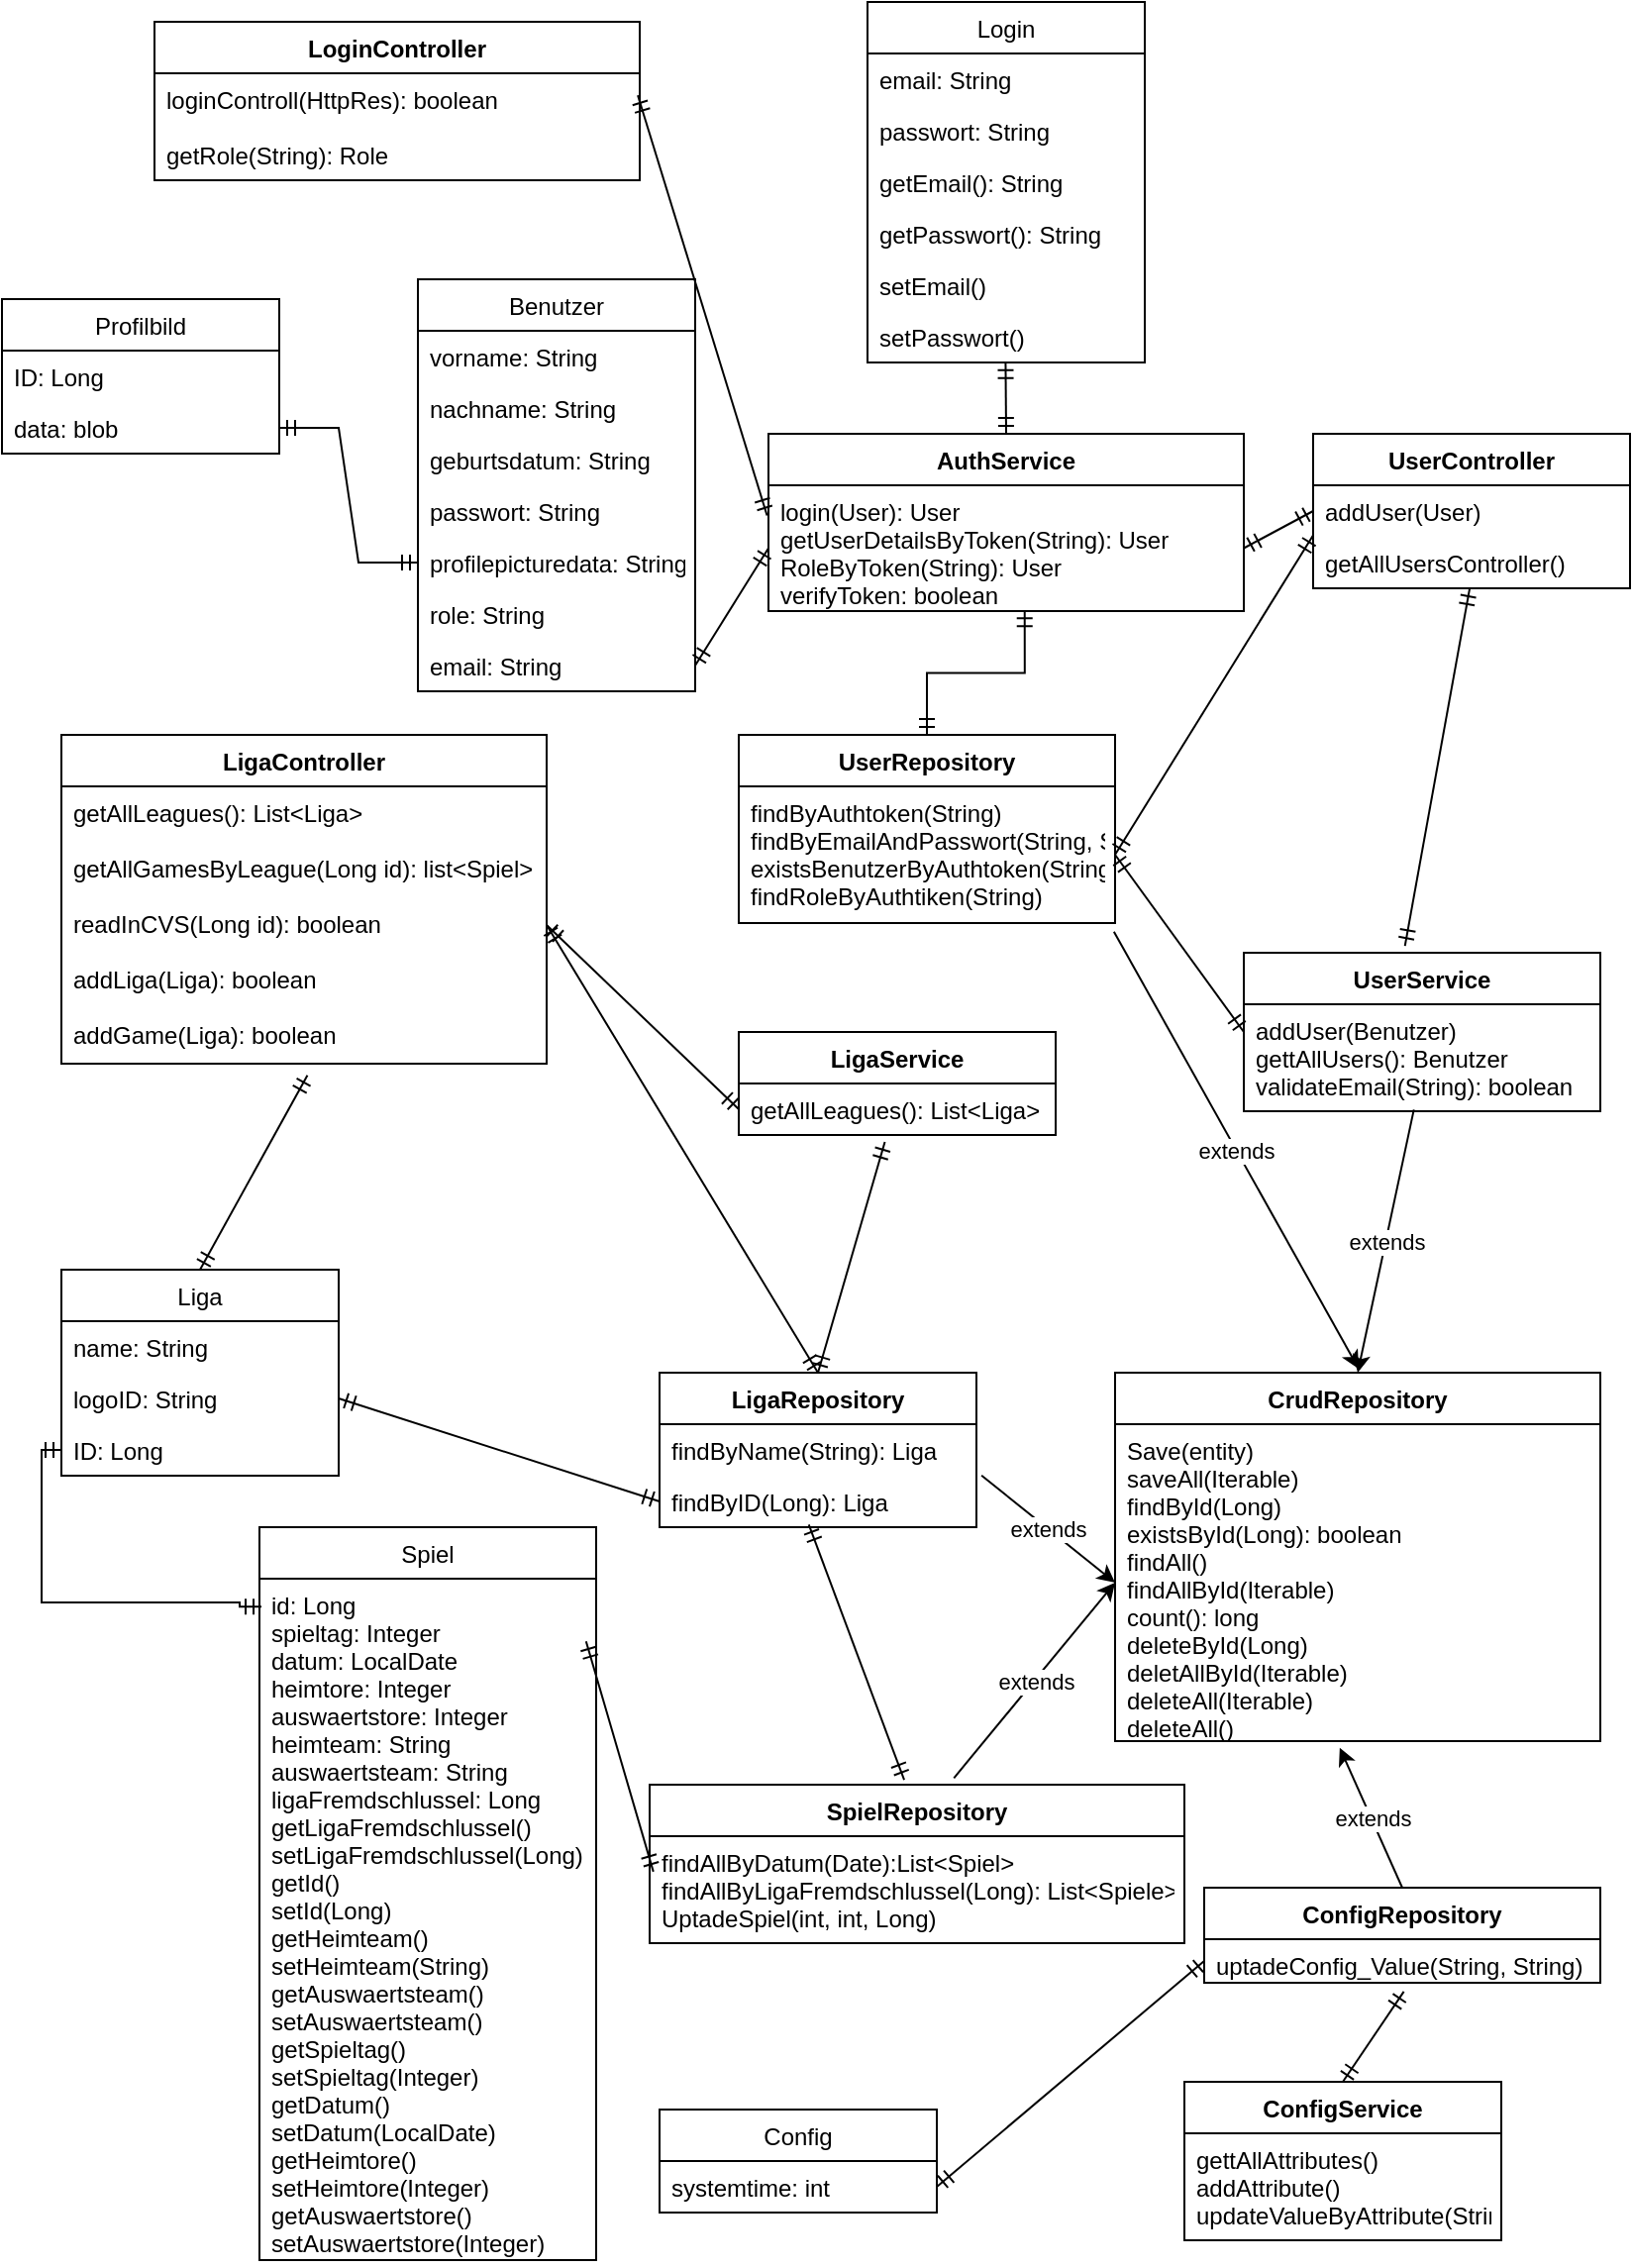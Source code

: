 <mxfile version="20.5.3" type="device"><diagram id="guKcsI5A2PZl8UgHqb8L" name="Seite-1"><mxGraphModel dx="969" dy="625" grid="1" gridSize="10" guides="1" tooltips="1" connect="1" arrows="1" fold="1" page="1" pageScale="1" pageWidth="827" pageHeight="1169" math="0" shadow="0"><root><mxCell id="0"/><mxCell id="1" parent="0"/><mxCell id="1wnDmhLG97Wwm-aTY13--1" value="Benutzer" style="swimlane;fontStyle=0;childLayout=stackLayout;horizontal=1;startSize=26;fillColor=none;horizontalStack=0;resizeParent=1;resizeParentMax=0;resizeLast=0;collapsible=1;marginBottom=0;" parent="1" vertex="1"><mxGeometry x="210" y="160" width="140" height="208" as="geometry"/></mxCell><mxCell id="1wnDmhLG97Wwm-aTY13--2" value="vorname: String" style="text;strokeColor=none;fillColor=none;align=left;verticalAlign=top;spacingLeft=4;spacingRight=4;overflow=hidden;rotatable=0;points=[[0,0.5],[1,0.5]];portConstraint=eastwest;" parent="1wnDmhLG97Wwm-aTY13--1" vertex="1"><mxGeometry y="26" width="140" height="26" as="geometry"/></mxCell><mxCell id="1wnDmhLG97Wwm-aTY13--3" value="nachname: String" style="text;strokeColor=none;fillColor=none;align=left;verticalAlign=top;spacingLeft=4;spacingRight=4;overflow=hidden;rotatable=0;points=[[0,0.5],[1,0.5]];portConstraint=eastwest;" parent="1wnDmhLG97Wwm-aTY13--1" vertex="1"><mxGeometry y="52" width="140" height="26" as="geometry"/></mxCell><mxCell id="1wnDmhLG97Wwm-aTY13--4" value="geburtsdatum: String" style="text;strokeColor=none;fillColor=none;align=left;verticalAlign=top;spacingLeft=4;spacingRight=4;overflow=hidden;rotatable=0;points=[[0,0.5],[1,0.5]];portConstraint=eastwest;" parent="1wnDmhLG97Wwm-aTY13--1" vertex="1"><mxGeometry y="78" width="140" height="26" as="geometry"/></mxCell><mxCell id="1wnDmhLG97Wwm-aTY13--5" value="passwort: String" style="text;strokeColor=none;fillColor=none;align=left;verticalAlign=top;spacingLeft=4;spacingRight=4;overflow=hidden;rotatable=0;points=[[0,0.5],[1,0.5]];portConstraint=eastwest;" parent="1wnDmhLG97Wwm-aTY13--1" vertex="1"><mxGeometry y="104" width="140" height="26" as="geometry"/></mxCell><mxCell id="1wnDmhLG97Wwm-aTY13--6" value="profilepicturedata: String" style="text;strokeColor=none;fillColor=none;align=left;verticalAlign=top;spacingLeft=4;spacingRight=4;overflow=hidden;rotatable=0;points=[[0,0.5],[1,0.5]];portConstraint=eastwest;" parent="1wnDmhLG97Wwm-aTY13--1" vertex="1"><mxGeometry y="130" width="140" height="26" as="geometry"/></mxCell><mxCell id="1wnDmhLG97Wwm-aTY13--15" value="role: String" style="text;strokeColor=none;fillColor=none;align=left;verticalAlign=top;spacingLeft=4;spacingRight=4;overflow=hidden;rotatable=0;points=[[0,0.5],[1,0.5]];portConstraint=eastwest;" parent="1wnDmhLG97Wwm-aTY13--1" vertex="1"><mxGeometry y="156" width="140" height="26" as="geometry"/></mxCell><mxCell id="1wnDmhLG97Wwm-aTY13--22" value="email: String" style="text;strokeColor=none;fillColor=none;align=left;verticalAlign=top;spacingLeft=4;spacingRight=4;overflow=hidden;rotatable=0;points=[[0,0.5],[1,0.5]];portConstraint=eastwest;" parent="1wnDmhLG97Wwm-aTY13--1" vertex="1"><mxGeometry y="182" width="140" height="26" as="geometry"/></mxCell><mxCell id="1wnDmhLG97Wwm-aTY13--8" value="Profilbild" style="swimlane;fontStyle=0;childLayout=stackLayout;horizontal=1;startSize=26;fillColor=none;horizontalStack=0;resizeParent=1;resizeParentMax=0;resizeLast=0;collapsible=1;marginBottom=0;" parent="1" vertex="1"><mxGeometry y="170" width="140" height="78" as="geometry"/></mxCell><mxCell id="1wnDmhLG97Wwm-aTY13--9" value="ID: Long" style="text;strokeColor=none;fillColor=none;align=left;verticalAlign=top;spacingLeft=4;spacingRight=4;overflow=hidden;rotatable=0;points=[[0,0.5],[1,0.5]];portConstraint=eastwest;" parent="1wnDmhLG97Wwm-aTY13--8" vertex="1"><mxGeometry y="26" width="140" height="26" as="geometry"/></mxCell><mxCell id="1wnDmhLG97Wwm-aTY13--10" value="data: blob" style="text;strokeColor=none;fillColor=none;align=left;verticalAlign=top;spacingLeft=4;spacingRight=4;overflow=hidden;rotatable=0;points=[[0,0.5],[1,0.5]];portConstraint=eastwest;" parent="1wnDmhLG97Wwm-aTY13--8" vertex="1"><mxGeometry y="52" width="140" height="26" as="geometry"/></mxCell><mxCell id="1wnDmhLG97Wwm-aTY13--16" value="UserRepository" style="swimlane;fontStyle=1;align=center;verticalAlign=top;childLayout=stackLayout;horizontal=1;startSize=26;horizontalStack=0;resizeParent=1;resizeParentMax=0;resizeLast=0;collapsible=1;marginBottom=0;" parent="1" vertex="1"><mxGeometry x="372" y="390" width="190" height="95" as="geometry"/></mxCell><mxCell id="1wnDmhLG97Wwm-aTY13--19" value="findByAuthtoken(String)&#10;findByEmailAndPasswort(String, String)&#10;existsBenutzerByAuthtoken(String)&#10;findRoleByAuthtiken(String)" style="text;strokeColor=none;fillColor=none;align=left;verticalAlign=top;spacingLeft=4;spacingRight=4;overflow=hidden;rotatable=0;points=[[0,0.5],[1,0.5]];portConstraint=eastwest;" parent="1wnDmhLG97Wwm-aTY13--16" vertex="1"><mxGeometry y="26" width="190" height="69" as="geometry"/></mxCell><mxCell id="1wnDmhLG97Wwm-aTY13--25" value="Liga" style="swimlane;fontStyle=0;childLayout=stackLayout;horizontal=1;startSize=26;fillColor=none;horizontalStack=0;resizeParent=1;resizeParentMax=0;resizeLast=0;collapsible=1;marginBottom=0;" parent="1" vertex="1"><mxGeometry x="30" y="660" width="140" height="104" as="geometry"/></mxCell><mxCell id="1wnDmhLG97Wwm-aTY13--26" value="name: String" style="text;strokeColor=none;fillColor=none;align=left;verticalAlign=top;spacingLeft=4;spacingRight=4;overflow=hidden;rotatable=0;points=[[0,0.5],[1,0.5]];portConstraint=eastwest;" parent="1wnDmhLG97Wwm-aTY13--25" vertex="1"><mxGeometry y="26" width="140" height="26" as="geometry"/></mxCell><mxCell id="1wnDmhLG97Wwm-aTY13--27" value="logoID: String" style="text;strokeColor=none;fillColor=none;align=left;verticalAlign=top;spacingLeft=4;spacingRight=4;overflow=hidden;rotatable=0;points=[[0,0.5],[1,0.5]];portConstraint=eastwest;" parent="1wnDmhLG97Wwm-aTY13--25" vertex="1"><mxGeometry y="52" width="140" height="26" as="geometry"/></mxCell><mxCell id="1wnDmhLG97Wwm-aTY13--52" value="ID: Long" style="text;strokeColor=none;fillColor=none;align=left;verticalAlign=top;spacingLeft=4;spacingRight=4;overflow=hidden;rotatable=0;points=[[0,0.5],[1,0.5]];portConstraint=eastwest;" parent="1wnDmhLG97Wwm-aTY13--25" vertex="1"><mxGeometry y="78" width="140" height="26" as="geometry"/></mxCell><mxCell id="1wnDmhLG97Wwm-aTY13--29" value="Spiel" style="swimlane;fontStyle=0;childLayout=stackLayout;horizontal=1;startSize=26;fillColor=none;horizontalStack=0;resizeParent=1;resizeParentMax=0;resizeLast=0;collapsible=1;marginBottom=0;" parent="1" vertex="1"><mxGeometry x="130" y="790" width="170" height="370" as="geometry"/></mxCell><mxCell id="1wnDmhLG97Wwm-aTY13--43" value="id: Long&#10;spieltag: Integer&#10;datum: LocalDate&#10;heimtore: Integer&#10;auswaertstore: Integer&#10;heimteam: String&#10;auswaertsteam: String&#10;ligaFremdschlussel: Long&#10;getLigaFremdschlussel()&#10;setLigaFremdschlussel(Long)&#10;getId()&#10;setId(Long)&#10;getHeimteam()&#10;setHeimteam(String)&#10;getAuswaertsteam()&#10;setAuswaertsteam()&#10;getSpieltag()&#10;setSpieltag(Integer)&#10;getDatum()&#10;setDatum(LocalDate)&#10;getHeimtore()&#10;setHeimtore(Integer)&#10;getAuswaertstore()&#10;setAuswaertstore(Integer)&#10;&#10;" style="text;strokeColor=none;fillColor=none;align=left;verticalAlign=top;spacingLeft=4;spacingRight=4;overflow=hidden;rotatable=0;points=[[0,0.5],[1,0.5]];portConstraint=eastwest;" parent="1wnDmhLG97Wwm-aTY13--29" vertex="1"><mxGeometry y="26" width="170" height="344" as="geometry"/></mxCell><mxCell id="1wnDmhLG97Wwm-aTY13--47" value="LigaRepository" style="swimlane;fontStyle=1;align=center;verticalAlign=top;childLayout=stackLayout;horizontal=1;startSize=26;horizontalStack=0;resizeParent=1;resizeParentMax=0;resizeLast=0;collapsible=1;marginBottom=0;" parent="1" vertex="1"><mxGeometry x="332" y="712" width="160" height="78" as="geometry"/></mxCell><mxCell id="1wnDmhLG97Wwm-aTY13--50" value="findByName(String): Liga" style="text;strokeColor=none;fillColor=none;align=left;verticalAlign=top;spacingLeft=4;spacingRight=4;overflow=hidden;rotatable=0;points=[[0,0.5],[1,0.5]];portConstraint=eastwest;" parent="1wnDmhLG97Wwm-aTY13--47" vertex="1"><mxGeometry y="26" width="160" height="26" as="geometry"/></mxCell><mxCell id="1wnDmhLG97Wwm-aTY13--53" value="findByID(Long): Liga  " style="text;strokeColor=none;fillColor=none;align=left;verticalAlign=top;spacingLeft=4;spacingRight=4;overflow=hidden;rotatable=0;points=[[0,0.5],[1,0.5]];portConstraint=eastwest;" parent="1wnDmhLG97Wwm-aTY13--47" vertex="1"><mxGeometry y="52" width="160" height="26" as="geometry"/></mxCell><mxCell id="1wnDmhLG97Wwm-aTY13--54" value="SpielRepository" style="swimlane;fontStyle=1;align=center;verticalAlign=top;childLayout=stackLayout;horizontal=1;startSize=26;horizontalStack=0;resizeParent=1;resizeParentMax=0;resizeLast=0;collapsible=1;marginBottom=0;" parent="1" vertex="1"><mxGeometry x="327" y="920" width="270" height="80" as="geometry"/></mxCell><mxCell id="1wnDmhLG97Wwm-aTY13--57" value="findAllByDatum(Date):List&lt;Spiel&gt;&#10;findAllByLigaFremdschlussel(Long): List&lt;Spiele&gt;&#10;UptadeSpiel(int, int, Long)&#10;&#10;" style="text;strokeColor=none;fillColor=none;align=left;verticalAlign=top;spacingLeft=4;spacingRight=4;overflow=hidden;rotatable=0;points=[[0,0.5],[1,0.5]];portConstraint=eastwest;" parent="1wnDmhLG97Wwm-aTY13--54" vertex="1"><mxGeometry y="26" width="270" height="54" as="geometry"/></mxCell><mxCell id="sth5BH9X9rw0MMUjO5HU-3" value="UserController" style="swimlane;fontStyle=1;align=center;verticalAlign=top;childLayout=stackLayout;horizontal=1;startSize=26;horizontalStack=0;resizeParent=1;resizeParentMax=0;resizeLast=0;collapsible=1;marginBottom=0;" parent="1" vertex="1"><mxGeometry x="662" y="238" width="160" height="78" as="geometry"/></mxCell><mxCell id="sth5BH9X9rw0MMUjO5HU-4" value="addUser(User)" style="text;strokeColor=none;fillColor=none;align=left;verticalAlign=top;spacingLeft=4;spacingRight=4;overflow=hidden;rotatable=0;points=[[0,0.5],[1,0.5]];portConstraint=eastwest;" parent="sth5BH9X9rw0MMUjO5HU-3" vertex="1"><mxGeometry y="26" width="160" height="26" as="geometry"/></mxCell><mxCell id="sth5BH9X9rw0MMUjO5HU-15" value="getAllUsersController()" style="text;strokeColor=none;fillColor=none;align=left;verticalAlign=top;spacingLeft=4;spacingRight=4;overflow=hidden;rotatable=0;points=[[0,0.5],[1,0.5]];portConstraint=eastwest;" parent="sth5BH9X9rw0MMUjO5HU-3" vertex="1"><mxGeometry y="52" width="160" height="26" as="geometry"/></mxCell><mxCell id="sth5BH9X9rw0MMUjO5HU-8" value="AuthService" style="swimlane;fontStyle=1;align=center;verticalAlign=top;childLayout=stackLayout;horizontal=1;startSize=26;horizontalStack=0;resizeParent=1;resizeParentMax=0;resizeLast=0;collapsible=1;marginBottom=0;" parent="1" vertex="1"><mxGeometry x="387" y="238" width="240" height="89.5" as="geometry"/></mxCell><mxCell id="sth5BH9X9rw0MMUjO5HU-11" value="login(User): User&#10;getUserDetailsByToken(String): User&#10;RoleByToken(String): User&#10;verifyToken: boolean" style="text;strokeColor=none;fillColor=none;align=left;verticalAlign=top;spacingLeft=4;spacingRight=4;overflow=hidden;rotatable=0;points=[[0,0.5],[1,0.5]];portConstraint=eastwest;" parent="sth5BH9X9rw0MMUjO5HU-8" vertex="1"><mxGeometry y="26" width="240" height="63.5" as="geometry"/></mxCell><mxCell id="sth5BH9X9rw0MMUjO5HU-23" value="LigaService" style="swimlane;fontStyle=1;align=center;verticalAlign=top;childLayout=stackLayout;horizontal=1;startSize=26;horizontalStack=0;resizeParent=1;resizeParentMax=0;resizeLast=0;collapsible=1;marginBottom=0;" parent="1" vertex="1"><mxGeometry x="372" y="540" width="160" height="52" as="geometry"/></mxCell><mxCell id="sth5BH9X9rw0MMUjO5HU-24" value="getAllLeagues(): List&lt;Liga&gt;" style="text;strokeColor=none;fillColor=none;align=left;verticalAlign=top;spacingLeft=4;spacingRight=4;overflow=hidden;rotatable=0;points=[[0,0.5],[1,0.5]];portConstraint=eastwest;" parent="sth5BH9X9rw0MMUjO5HU-23" vertex="1"><mxGeometry y="26" width="160" height="26" as="geometry"/></mxCell><mxCell id="sth5BH9X9rw0MMUjO5HU-31" value="Config" style="swimlane;fontStyle=0;childLayout=stackLayout;horizontal=1;startSize=26;fillColor=none;horizontalStack=0;resizeParent=1;resizeParentMax=0;resizeLast=0;collapsible=1;marginBottom=0;strokeColor=default;" parent="1" vertex="1"><mxGeometry x="332" y="1084" width="140" height="52" as="geometry"/></mxCell><mxCell id="sth5BH9X9rw0MMUjO5HU-32" value="systemtime: int" style="text;strokeColor=none;fillColor=none;align=left;verticalAlign=top;spacingLeft=4;spacingRight=4;overflow=hidden;rotatable=0;points=[[0,0.5],[1,0.5]];portConstraint=eastwest;" parent="sth5BH9X9rw0MMUjO5HU-31" vertex="1"><mxGeometry y="26" width="140" height="26" as="geometry"/></mxCell><mxCell id="sth5BH9X9rw0MMUjO5HU-35" value="ConfigService" style="swimlane;fontStyle=1;align=center;verticalAlign=top;childLayout=stackLayout;horizontal=1;startSize=26;horizontalStack=0;resizeParent=1;resizeParentMax=0;resizeLast=0;collapsible=1;marginBottom=0;strokeColor=default;" parent="1" vertex="1"><mxGeometry x="597" y="1070" width="160" height="80" as="geometry"/></mxCell><mxCell id="sth5BH9X9rw0MMUjO5HU-36" value="gettAllAttributes()&#10;addAttribute()&#10;updateValueByAttribute(String, String)" style="text;strokeColor=none;fillColor=none;align=left;verticalAlign=top;spacingLeft=4;spacingRight=4;overflow=hidden;rotatable=0;points=[[0,0.5],[1,0.5]];portConstraint=eastwest;" parent="sth5BH9X9rw0MMUjO5HU-35" vertex="1"><mxGeometry y="26" width="160" height="54" as="geometry"/></mxCell><mxCell id="sth5BH9X9rw0MMUjO5HU-50" value="ConfigRepository" style="swimlane;fontStyle=1;align=center;verticalAlign=top;childLayout=stackLayout;horizontal=1;startSize=26;horizontalStack=0;resizeParent=1;resizeParentMax=0;resizeLast=0;collapsible=1;marginBottom=0;strokeColor=default;" parent="1" vertex="1"><mxGeometry x="607" y="972" width="200" height="48" as="geometry"/></mxCell><mxCell id="sth5BH9X9rw0MMUjO5HU-51" value="uptadeConfig_Value(String, String)" style="text;strokeColor=none;fillColor=none;align=left;verticalAlign=top;spacingLeft=4;spacingRight=4;overflow=hidden;rotatable=0;points=[[0,0.5],[1,0.5]];portConstraint=eastwest;" parent="sth5BH9X9rw0MMUjO5HU-50" vertex="1"><mxGeometry y="26" width="200" height="22" as="geometry"/></mxCell><mxCell id="ZEU5ibjf32keMaT5z9CL-12" value="LigaController" style="swimlane;fontStyle=1;childLayout=stackLayout;horizontal=1;startSize=26;fillColor=none;horizontalStack=0;resizeParent=1;resizeParentMax=0;resizeLast=0;collapsible=1;marginBottom=0;" vertex="1" parent="1"><mxGeometry x="30" y="390" width="245" height="166" as="geometry"/></mxCell><mxCell id="ZEU5ibjf32keMaT5z9CL-13" value="getAllLeagues(): List&lt;Liga&gt;&#10;&#10;getAllGamesByLeague(Long id): list&lt;Spiel&gt;&#10;&#10;readInCVS(Long id): boolean&#10;&#10;addLiga(Liga): boolean&#10;&#10;addGame(Liga): boolean&#10;&#10;" style="text;strokeColor=none;fillColor=none;align=left;verticalAlign=top;spacingLeft=4;spacingRight=4;overflow=hidden;rotatable=0;points=[[0,0.5],[1,0.5]];portConstraint=eastwest;" vertex="1" parent="ZEU5ibjf32keMaT5z9CL-12"><mxGeometry y="26" width="245" height="140" as="geometry"/></mxCell><mxCell id="ZEU5ibjf32keMaT5z9CL-20" value="UserService" style="swimlane;fontStyle=1;childLayout=stackLayout;horizontal=1;startSize=26;fillColor=none;horizontalStack=0;resizeParent=1;resizeParentMax=0;resizeLast=0;collapsible=1;marginBottom=0;" vertex="1" parent="1"><mxGeometry x="627" y="500" width="180" height="80" as="geometry"/></mxCell><mxCell id="ZEU5ibjf32keMaT5z9CL-23" value="addUser(Benutzer)&#10;gettAllUsers(): Benutzer&#10;validateEmail(String): boolean" style="text;strokeColor=none;fillColor=none;align=left;verticalAlign=top;spacingLeft=4;spacingRight=4;overflow=hidden;rotatable=0;points=[[0,0.5],[1,0.5]];portConstraint=eastwest;" vertex="1" parent="ZEU5ibjf32keMaT5z9CL-20"><mxGeometry y="26" width="180" height="54" as="geometry"/></mxCell><mxCell id="ZEU5ibjf32keMaT5z9CL-33" value="CrudRepository" style="swimlane;fontStyle=1;childLayout=stackLayout;horizontal=1;startSize=26;fillColor=none;horizontalStack=0;resizeParent=1;resizeParentMax=0;resizeLast=0;collapsible=1;marginBottom=0;" vertex="1" parent="1"><mxGeometry x="562" y="712" width="245" height="186" as="geometry"/></mxCell><mxCell id="ZEU5ibjf32keMaT5z9CL-34" value="Save(entity)&#10;saveAll(Iterable) &#10;findById(Long)&#10;existsById(Long): boolean&#10;findAll()&#10;findAllById(Iterable)&#10;count(): long&#10;deleteById(Long)&#10;deletAllById(Iterable)&#10;deleteAll(Iterable)&#10;deleteAll()" style="text;strokeColor=none;fillColor=none;align=left;verticalAlign=top;spacingLeft=4;spacingRight=4;overflow=hidden;rotatable=0;points=[[0,0.5],[1,0.5]];portConstraint=eastwest;" vertex="1" parent="ZEU5ibjf32keMaT5z9CL-33"><mxGeometry y="26" width="245" height="160" as="geometry"/></mxCell><mxCell id="ZEU5ibjf32keMaT5z9CL-38" value="" style="endArrow=classic;html=1;rounded=0;exitX=0.5;exitY=0;exitDx=0;exitDy=0;entryX=0.463;entryY=1.021;entryDx=0;entryDy=0;entryPerimeter=0;" edge="1" parent="1" source="sth5BH9X9rw0MMUjO5HU-50" target="ZEU5ibjf32keMaT5z9CL-34"><mxGeometry relative="1" as="geometry"><mxPoint x="742" y="960" as="sourcePoint"/><mxPoint x="842" y="960" as="targetPoint"/></mxGeometry></mxCell><mxCell id="ZEU5ibjf32keMaT5z9CL-39" value="extends" style="edgeLabel;resizable=0;html=1;align=center;verticalAlign=middle;" connectable="0" vertex="1" parent="ZEU5ibjf32keMaT5z9CL-38"><mxGeometry relative="1" as="geometry"/></mxCell><mxCell id="ZEU5ibjf32keMaT5z9CL-40" value="" style="endArrow=classic;html=1;rounded=0;exitX=1.016;exitY=-0.005;exitDx=0;exitDy=0;entryX=0;entryY=0.5;entryDx=0;entryDy=0;exitPerimeter=0;" edge="1" parent="1" source="1wnDmhLG97Wwm-aTY13--53" target="ZEU5ibjf32keMaT5z9CL-34"><mxGeometry relative="1" as="geometry"><mxPoint x="742" y="1064" as="sourcePoint"/><mxPoint x="685.435" y="911.36" as="targetPoint"/></mxGeometry></mxCell><mxCell id="ZEU5ibjf32keMaT5z9CL-41" value="extends" style="edgeLabel;resizable=0;html=1;align=center;verticalAlign=middle;" connectable="0" vertex="1" parent="ZEU5ibjf32keMaT5z9CL-40"><mxGeometry relative="1" as="geometry"/></mxCell><mxCell id="ZEU5ibjf32keMaT5z9CL-42" value="" style="endArrow=classic;html=1;rounded=0;exitX=0.569;exitY=-0.042;exitDx=0;exitDy=0;entryX=0;entryY=0.5;entryDx=0;entryDy=0;exitPerimeter=0;" edge="1" parent="1" source="1wnDmhLG97Wwm-aTY13--54" target="ZEU5ibjf32keMaT5z9CL-34"><mxGeometry relative="1" as="geometry"><mxPoint x="471.2" y="842.87" as="sourcePoint"/><mxPoint x="572" y="828" as="targetPoint"/></mxGeometry></mxCell><mxCell id="ZEU5ibjf32keMaT5z9CL-43" value="extends" style="edgeLabel;resizable=0;html=1;align=center;verticalAlign=middle;" connectable="0" vertex="1" parent="ZEU5ibjf32keMaT5z9CL-42"><mxGeometry relative="1" as="geometry"/></mxCell><mxCell id="ZEU5ibjf32keMaT5z9CL-44" value="" style="endArrow=classic;html=1;rounded=0;exitX=0.477;exitY=0.985;exitDx=0;exitDy=0;entryX=0.5;entryY=0;entryDx=0;entryDy=0;exitPerimeter=0;" edge="1" parent="1" source="ZEU5ibjf32keMaT5z9CL-23" target="ZEU5ibjf32keMaT5z9CL-33"><mxGeometry relative="1" as="geometry"><mxPoint x="481.2" y="852.87" as="sourcePoint"/><mxPoint x="582" y="838" as="targetPoint"/></mxGeometry></mxCell><mxCell id="ZEU5ibjf32keMaT5z9CL-45" value="extends" style="edgeLabel;resizable=0;html=1;align=center;verticalAlign=middle;" connectable="0" vertex="1" parent="ZEU5ibjf32keMaT5z9CL-44"><mxGeometry relative="1" as="geometry"/></mxCell><mxCell id="ZEU5ibjf32keMaT5z9CL-50" value="Login" style="swimlane;fontStyle=0;childLayout=stackLayout;horizontal=1;startSize=26;fillColor=none;horizontalStack=0;resizeParent=1;resizeParentMax=0;resizeLast=0;collapsible=1;marginBottom=0;" vertex="1" parent="1"><mxGeometry x="437" y="20" width="140" height="182" as="geometry"/></mxCell><mxCell id="ZEU5ibjf32keMaT5z9CL-51" value="email: String" style="text;strokeColor=none;fillColor=none;align=left;verticalAlign=top;spacingLeft=4;spacingRight=4;overflow=hidden;rotatable=0;points=[[0,0.5],[1,0.5]];portConstraint=eastwest;" vertex="1" parent="ZEU5ibjf32keMaT5z9CL-50"><mxGeometry y="26" width="140" height="26" as="geometry"/></mxCell><mxCell id="ZEU5ibjf32keMaT5z9CL-52" value="passwort: String" style="text;strokeColor=none;fillColor=none;align=left;verticalAlign=top;spacingLeft=4;spacingRight=4;overflow=hidden;rotatable=0;points=[[0,0.5],[1,0.5]];portConstraint=eastwest;" vertex="1" parent="ZEU5ibjf32keMaT5z9CL-50"><mxGeometry y="52" width="140" height="26" as="geometry"/></mxCell><mxCell id="ZEU5ibjf32keMaT5z9CL-53" value="getEmail(): String" style="text;strokeColor=none;fillColor=none;align=left;verticalAlign=top;spacingLeft=4;spacingRight=4;overflow=hidden;rotatable=0;points=[[0,0.5],[1,0.5]];portConstraint=eastwest;" vertex="1" parent="ZEU5ibjf32keMaT5z9CL-50"><mxGeometry y="78" width="140" height="26" as="geometry"/></mxCell><mxCell id="ZEU5ibjf32keMaT5z9CL-55" value="getPasswort(): String" style="text;strokeColor=none;fillColor=none;align=left;verticalAlign=top;spacingLeft=4;spacingRight=4;overflow=hidden;rotatable=0;points=[[0,0.5],[1,0.5]];portConstraint=eastwest;" vertex="1" parent="ZEU5ibjf32keMaT5z9CL-50"><mxGeometry y="104" width="140" height="26" as="geometry"/></mxCell><mxCell id="ZEU5ibjf32keMaT5z9CL-54" value="setEmail()" style="text;strokeColor=none;fillColor=none;align=left;verticalAlign=top;spacingLeft=4;spacingRight=4;overflow=hidden;rotatable=0;points=[[0,0.5],[1,0.5]];portConstraint=eastwest;" vertex="1" parent="ZEU5ibjf32keMaT5z9CL-50"><mxGeometry y="130" width="140" height="26" as="geometry"/></mxCell><mxCell id="ZEU5ibjf32keMaT5z9CL-56" value="setPasswort()" style="text;strokeColor=none;fillColor=none;align=left;verticalAlign=top;spacingLeft=4;spacingRight=4;overflow=hidden;rotatable=0;points=[[0,0.5],[1,0.5]];portConstraint=eastwest;" vertex="1" parent="ZEU5ibjf32keMaT5z9CL-50"><mxGeometry y="156" width="140" height="26" as="geometry"/></mxCell><mxCell id="ZEU5ibjf32keMaT5z9CL-61" value="" style="endArrow=classic;html=1;rounded=0;exitX=0.997;exitY=1.063;exitDx=0;exitDy=0;exitPerimeter=0;" edge="1" parent="1" source="1wnDmhLG97Wwm-aTY13--19"><mxGeometry relative="1" as="geometry"><mxPoint x="461.34" y="681.458" as="sourcePoint"/><mxPoint x="685" y="710" as="targetPoint"/></mxGeometry></mxCell><mxCell id="ZEU5ibjf32keMaT5z9CL-62" value="extends" style="edgeLabel;resizable=0;html=1;align=center;verticalAlign=middle;" connectable="0" vertex="1" parent="ZEU5ibjf32keMaT5z9CL-61"><mxGeometry relative="1" as="geometry"/></mxCell><mxCell id="ZEU5ibjf32keMaT5z9CL-64" value="LoginController" style="swimlane;fontStyle=1;childLayout=stackLayout;horizontal=1;startSize=26;fillColor=none;horizontalStack=0;resizeParent=1;resizeParentMax=0;resizeLast=0;collapsible=1;marginBottom=0;" vertex="1" parent="1"><mxGeometry x="77" y="30" width="245" height="80" as="geometry"/></mxCell><mxCell id="ZEU5ibjf32keMaT5z9CL-65" value="loginControll(HttpRes): boolean&#10;&#10;getRole(String): Role&#10;" style="text;strokeColor=none;fillColor=none;align=left;verticalAlign=top;spacingLeft=4;spacingRight=4;overflow=hidden;rotatable=0;points=[[0,0.5],[1,0.5]];portConstraint=eastwest;" vertex="1" parent="ZEU5ibjf32keMaT5z9CL-64"><mxGeometry y="26" width="245" height="54" as="geometry"/></mxCell><mxCell id="ZEU5ibjf32keMaT5z9CL-71" value="" style="edgeStyle=entityRelationEdgeStyle;fontSize=12;html=1;endArrow=ERmandOne;startArrow=ERmandOne;rounded=0;exitX=1;exitY=0.5;exitDx=0;exitDy=0;entryX=0;entryY=0.5;entryDx=0;entryDy=0;" edge="1" parent="1" source="1wnDmhLG97Wwm-aTY13--10" target="1wnDmhLG97Wwm-aTY13--6"><mxGeometry width="100" height="100" relative="1" as="geometry"><mxPoint x="50" y="368" as="sourcePoint"/><mxPoint x="150" y="268" as="targetPoint"/></mxGeometry></mxCell><mxCell id="ZEU5ibjf32keMaT5z9CL-75" value="" style="edgeStyle=orthogonalEdgeStyle;fontSize=12;html=1;endArrow=ERmandOne;startArrow=ERmandOne;rounded=0;entryX=0.539;entryY=0.994;entryDx=0;entryDy=0;entryPerimeter=0;exitX=0.5;exitY=0;exitDx=0;exitDy=0;" edge="1" parent="1" source="1wnDmhLG97Wwm-aTY13--16" target="sth5BH9X9rw0MMUjO5HU-11"><mxGeometry width="100" height="100" relative="1" as="geometry"><mxPoint x="417" y="460" as="sourcePoint"/><mxPoint x="517" y="360" as="targetPoint"/></mxGeometry></mxCell><mxCell id="ZEU5ibjf32keMaT5z9CL-77" value="" style="fontSize=12;html=1;endArrow=ERmandOne;startArrow=ERmandOne;rounded=0;entryX=0.494;entryY=1.002;entryDx=0;entryDy=0;entryPerimeter=0;exitX=0.452;exitY=-0.043;exitDx=0;exitDy=0;exitPerimeter=0;" edge="1" parent="1" source="ZEU5ibjf32keMaT5z9CL-20" target="sth5BH9X9rw0MMUjO5HU-15"><mxGeometry width="100" height="100" relative="1" as="geometry"><mxPoint x="640.0" y="412.88" as="sourcePoint"/><mxPoint x="689.36" y="349.999" as="targetPoint"/></mxGeometry></mxCell><mxCell id="ZEU5ibjf32keMaT5z9CL-78" value="" style="fontSize=12;html=1;endArrow=ERmandOne;startArrow=ERmandOne;rounded=0;entryX=0;entryY=0.5;entryDx=0;entryDy=0;exitX=1;exitY=0.5;exitDx=0;exitDy=0;" edge="1" parent="1" source="sth5BH9X9rw0MMUjO5HU-11" target="sth5BH9X9rw0MMUjO5HU-4"><mxGeometry width="100" height="100" relative="1" as="geometry"><mxPoint x="718.36" y="506.56" as="sourcePoint"/><mxPoint x="751.04" y="326.052" as="targetPoint"/></mxGeometry></mxCell><mxCell id="ZEU5ibjf32keMaT5z9CL-79" value="" style="fontSize=12;html=1;endArrow=ERmandOne;startArrow=ERmandOne;rounded=0;entryX=0.498;entryY=0.994;entryDx=0;entryDy=0;entryPerimeter=0;exitX=0.5;exitY=0;exitDx=0;exitDy=0;" edge="1" parent="1" source="sth5BH9X9rw0MMUjO5HU-8" target="ZEU5ibjf32keMaT5z9CL-56"><mxGeometry width="100" height="100" relative="1" as="geometry"><mxPoint x="728.36" y="516.56" as="sourcePoint"/><mxPoint x="761.04" y="336.052" as="targetPoint"/></mxGeometry></mxCell><mxCell id="ZEU5ibjf32keMaT5z9CL-80" value="" style="fontSize=12;html=1;endArrow=ERmandOne;startArrow=ERmandOne;rounded=0;entryX=0;entryY=-0.03;entryDx=0;entryDy=0;entryPerimeter=0;exitX=1;exitY=0.5;exitDx=0;exitDy=0;" edge="1" parent="1" source="1wnDmhLG97Wwm-aTY13--19" target="sth5BH9X9rw0MMUjO5HU-15"><mxGeometry width="100" height="100" relative="1" as="geometry"><mxPoint x="738.36" y="526.56" as="sourcePoint"/><mxPoint x="771.04" y="346.052" as="targetPoint"/></mxGeometry></mxCell><mxCell id="ZEU5ibjf32keMaT5z9CL-81" value="" style="fontSize=12;html=1;endArrow=ERmandOne;startArrow=ERmandOne;rounded=0;entryX=0;entryY=0.5;entryDx=0;entryDy=0;exitX=1;exitY=0.5;exitDx=0;exitDy=0;" edge="1" parent="1" source="1wnDmhLG97Wwm-aTY13--19" target="ZEU5ibjf32keMaT5z9CL-20"><mxGeometry width="100" height="100" relative="1" as="geometry"><mxPoint x="748.36" y="536.56" as="sourcePoint"/><mxPoint x="781.04" y="356.052" as="targetPoint"/></mxGeometry></mxCell><mxCell id="ZEU5ibjf32keMaT5z9CL-82" value="" style="fontSize=12;html=1;endArrow=ERmandOne;startArrow=ERmandOne;rounded=0;entryX=0;entryY=0.5;entryDx=0;entryDy=0;exitX=1;exitY=0.5;exitDx=0;exitDy=0;" edge="1" parent="1" source="sth5BH9X9rw0MMUjO5HU-32" target="sth5BH9X9rw0MMUjO5HU-51"><mxGeometry width="100" height="100" relative="1" as="geometry"><mxPoint x="492.0" y="1020" as="sourcePoint"/><mxPoint x="524.68" y="839.492" as="targetPoint"/></mxGeometry></mxCell><mxCell id="ZEU5ibjf32keMaT5z9CL-83" value="" style="fontSize=12;html=1;endArrow=ERmandOne;startArrow=ERmandOne;rounded=0;entryX=0.504;entryY=1.203;entryDx=0;entryDy=0;exitX=0.5;exitY=0;exitDx=0;exitDy=0;entryPerimeter=0;" edge="1" parent="1" source="sth5BH9X9rw0MMUjO5HU-35" target="sth5BH9X9rw0MMUjO5HU-51"><mxGeometry width="100" height="100" relative="1" as="geometry"><mxPoint x="482.0" y="1133" as="sourcePoint"/><mxPoint x="587.0" y="1019" as="targetPoint"/></mxGeometry></mxCell><mxCell id="ZEU5ibjf32keMaT5z9CL-85" value="" style="edgeStyle=orthogonalEdgeStyle;fontSize=12;html=1;endArrow=ERmandOne;startArrow=ERmandOne;rounded=0;entryX=0;entryY=0.5;entryDx=0;entryDy=0;exitX=0.006;exitY=0.041;exitDx=0;exitDy=0;exitPerimeter=0;" edge="1" parent="1" source="1wnDmhLG97Wwm-aTY13--43" target="1wnDmhLG97Wwm-aTY13--52"><mxGeometry width="100" height="100" relative="1" as="geometry"><mxPoint x="20" y="860" as="sourcePoint"/><mxPoint x="40" y="898" as="targetPoint"/><Array as="points"><mxPoint x="120" y="830"/><mxPoint x="120" y="828"/><mxPoint x="20" y="828"/><mxPoint x="20" y="751"/></Array></mxGeometry></mxCell><mxCell id="ZEU5ibjf32keMaT5z9CL-88" value="" style="fontSize=12;html=1;endArrow=ERmandOne;startArrow=ERmandOne;rounded=0;entryX=0.007;entryY=0.332;entryDx=0;entryDy=0;exitX=0.97;exitY=0.092;exitDx=0;exitDy=0;exitPerimeter=0;entryPerimeter=0;" edge="1" parent="1" source="1wnDmhLG97Wwm-aTY13--43" target="1wnDmhLG97Wwm-aTY13--57"><mxGeometry width="100" height="100" relative="1" as="geometry"><mxPoint x="502.0" y="1153" as="sourcePoint"/><mxPoint x="607.0" y="1039" as="targetPoint"/></mxGeometry></mxCell><mxCell id="ZEU5ibjf32keMaT5z9CL-89" value="" style="fontSize=12;html=1;endArrow=ERmandOne;startArrow=ERmandOne;rounded=0;entryX=0.471;entryY=0.949;entryDx=0;entryDy=0;exitX=0.476;exitY=-0.03;exitDx=0;exitDy=0;entryPerimeter=0;exitPerimeter=0;" edge="1" parent="1" source="1wnDmhLG97Wwm-aTY13--54" target="1wnDmhLG97Wwm-aTY13--53"><mxGeometry width="100" height="100" relative="1" as="geometry"><mxPoint x="512.0" y="1163" as="sourcePoint"/><mxPoint x="617.0" y="1049" as="targetPoint"/></mxGeometry></mxCell><mxCell id="ZEU5ibjf32keMaT5z9CL-90" value="" style="fontSize=12;html=1;endArrow=ERmandOne;startArrow=ERmandOne;rounded=0;entryX=1;entryY=0.5;entryDx=0;entryDy=0;exitX=0;exitY=0.5;exitDx=0;exitDy=0;" edge="1" parent="1" source="1wnDmhLG97Wwm-aTY13--53" target="1wnDmhLG97Wwm-aTY13--27"><mxGeometry width="100" height="100" relative="1" as="geometry"><mxPoint x="522.0" y="1173" as="sourcePoint"/><mxPoint x="627.0" y="1059" as="targetPoint"/></mxGeometry></mxCell><mxCell id="ZEU5ibjf32keMaT5z9CL-92" value="" style="fontSize=12;html=1;endArrow=ERmandOne;startArrow=ERmandOne;rounded=0;entryX=0.507;entryY=1.042;entryDx=0;entryDy=0;exitX=0.5;exitY=0;exitDx=0;exitDy=0;entryPerimeter=0;" edge="1" parent="1" source="1wnDmhLG97Wwm-aTY13--25" target="ZEU5ibjf32keMaT5z9CL-13"><mxGeometry width="100" height="100" relative="1" as="geometry"><mxPoint x="342" y="787" as="sourcePoint"/><mxPoint x="180" y="735.0" as="targetPoint"/></mxGeometry></mxCell><mxCell id="ZEU5ibjf32keMaT5z9CL-93" value="" style="fontSize=12;html=1;endArrow=ERmandOne;startArrow=ERmandOne;rounded=0;entryX=1;entryY=0.5;entryDx=0;entryDy=0;exitX=0.5;exitY=0;exitDx=0;exitDy=0;" edge="1" parent="1" source="1wnDmhLG97Wwm-aTY13--47" target="ZEU5ibjf32keMaT5z9CL-13"><mxGeometry width="100" height="100" relative="1" as="geometry"><mxPoint x="352" y="797" as="sourcePoint"/><mxPoint x="190" y="745.0" as="targetPoint"/></mxGeometry></mxCell><mxCell id="ZEU5ibjf32keMaT5z9CL-94" value="" style="fontSize=12;html=1;endArrow=ERmandOne;startArrow=ERmandOne;rounded=0;entryX=1;entryY=0.5;entryDx=0;entryDy=0;exitX=0;exitY=0.75;exitDx=0;exitDy=0;" edge="1" parent="1" source="sth5BH9X9rw0MMUjO5HU-23" target="ZEU5ibjf32keMaT5z9CL-13"><mxGeometry width="100" height="100" relative="1" as="geometry"><mxPoint x="362" y="807" as="sourcePoint"/><mxPoint x="200" y="755.0" as="targetPoint"/></mxGeometry></mxCell><mxCell id="ZEU5ibjf32keMaT5z9CL-95" value="" style="fontSize=12;html=1;endArrow=ERmandOne;startArrow=ERmandOne;rounded=0;entryX=0.461;entryY=1.136;entryDx=0;entryDy=0;exitX=0.5;exitY=0;exitDx=0;exitDy=0;entryPerimeter=0;" edge="1" parent="1" source="1wnDmhLG97Wwm-aTY13--47" target="sth5BH9X9rw0MMUjO5HU-24"><mxGeometry width="100" height="100" relative="1" as="geometry"><mxPoint x="372" y="817" as="sourcePoint"/><mxPoint x="210" y="765.0" as="targetPoint"/></mxGeometry></mxCell><mxCell id="ZEU5ibjf32keMaT5z9CL-97" value="" style="fontSize=12;html=1;endArrow=ERmandOne;startArrow=ERmandOne;rounded=0;entryX=0.996;entryY=0.206;entryDx=0;entryDy=0;entryPerimeter=0;exitX=-0.003;exitY=0.24;exitDx=0;exitDy=0;exitPerimeter=0;" edge="1" parent="1" source="sth5BH9X9rw0MMUjO5HU-11" target="ZEU5ibjf32keMaT5z9CL-65"><mxGeometry width="100" height="100" relative="1" as="geometry"><mxPoint x="718.36" y="506.56" as="sourcePoint"/><mxPoint x="751.04" y="326.052" as="targetPoint"/></mxGeometry></mxCell><mxCell id="ZEU5ibjf32keMaT5z9CL-98" value="" style="fontSize=12;html=1;endArrow=ERmandOne;startArrow=ERmandOne;rounded=0;entryX=1;entryY=0.5;entryDx=0;entryDy=0;exitX=0;exitY=0.5;exitDx=0;exitDy=0;" edge="1" parent="1" source="sth5BH9X9rw0MMUjO5HU-11" target="1wnDmhLG97Wwm-aTY13--22"><mxGeometry width="100" height="100" relative="1" as="geometry"><mxPoint x="728.36" y="516.56" as="sourcePoint"/><mxPoint x="761.04" y="336.052" as="targetPoint"/></mxGeometry></mxCell></root></mxGraphModel></diagram></mxfile>